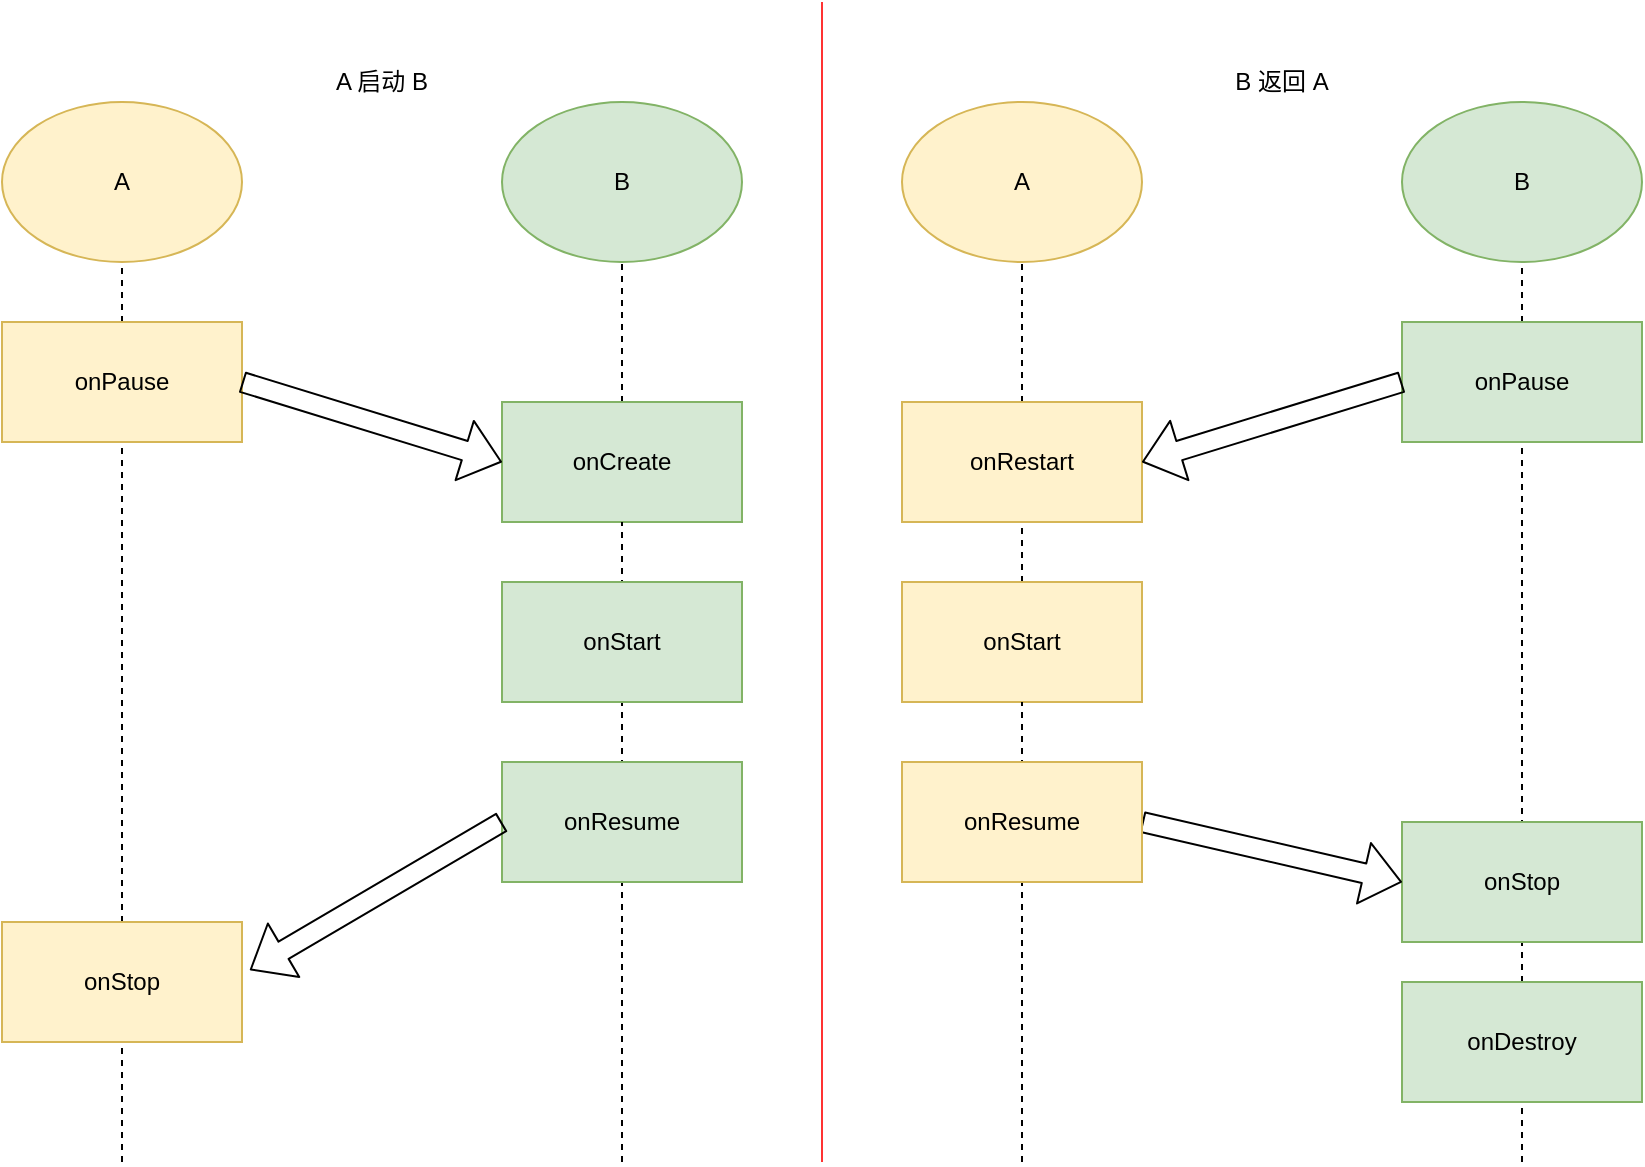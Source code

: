 <mxfile compressed="true" version="14.5.1" type="device"><diagram id="WOtefm1fJy_FVRlWZnOa" name="Page-1"><mxGraphModel dx="946" dy="672" grid="1" gridSize="10" guides="1" tooltips="1" connect="1" arrows="1" fold="1" page="1" pageScale="1" pageWidth="850" pageHeight="1100" math="0" shadow="0"><root><mxCell id="0"/><mxCell id="1" parent="0"/><mxCell id="4qHfFLwwB1x0C554cPaw-1" value="A" style="ellipse;whiteSpace=wrap;html=1;fillColor=#fff2cc;strokeColor=#d6b656;" vertex="1" parent="1"><mxGeometry x="150" y="120" width="120" height="80" as="geometry"/></mxCell><mxCell id="4qHfFLwwB1x0C554cPaw-3" value="" style="endArrow=none;dashed=1;html=1;entryX=0.5;entryY=1;entryDx=0;entryDy=0;" edge="1" parent="1" source="4qHfFLwwB1x0C554cPaw-6" target="4qHfFLwwB1x0C554cPaw-1"><mxGeometry width="50" height="50" relative="1" as="geometry"><mxPoint x="210" y="650" as="sourcePoint"/><mxPoint x="190" y="330" as="targetPoint"/></mxGeometry></mxCell><mxCell id="4qHfFLwwB1x0C554cPaw-4" value="B" style="ellipse;whiteSpace=wrap;html=1;fillColor=#d5e8d4;strokeColor=#82b366;" vertex="1" parent="1"><mxGeometry x="400" y="120" width="120" height="80" as="geometry"/></mxCell><mxCell id="4qHfFLwwB1x0C554cPaw-5" value="" style="endArrow=none;dashed=1;html=1;entryX=0.5;entryY=1;entryDx=0;entryDy=0;" edge="1" parent="1" target="4qHfFLwwB1x0C554cPaw-4" source="4qHfFLwwB1x0C554cPaw-14"><mxGeometry width="50" height="50" relative="1" as="geometry"><mxPoint x="460" y="650" as="sourcePoint"/><mxPoint x="440" y="330" as="targetPoint"/></mxGeometry></mxCell><mxCell id="4qHfFLwwB1x0C554cPaw-7" value="A 启动 B" style="text;html=1;strokeColor=none;fillColor=none;align=center;verticalAlign=middle;whiteSpace=wrap;rounded=0;" vertex="1" parent="1"><mxGeometry x="290" y="100" width="100" height="20" as="geometry"/></mxCell><mxCell id="4qHfFLwwB1x0C554cPaw-6" value="onPause" style="rounded=0;whiteSpace=wrap;html=1;fillColor=#fff2cc;strokeColor=#d6b656;" vertex="1" parent="1"><mxGeometry x="150" y="230" width="120" height="60" as="geometry"/></mxCell><mxCell id="4qHfFLwwB1x0C554cPaw-8" value="" style="endArrow=none;dashed=1;html=1;entryX=0.5;entryY=1;entryDx=0;entryDy=0;" edge="1" parent="1" source="4qHfFLwwB1x0C554cPaw-9" target="4qHfFLwwB1x0C554cPaw-6"><mxGeometry width="50" height="50" relative="1" as="geometry"><mxPoint x="210" y="650" as="sourcePoint"/><mxPoint x="210" y="200" as="targetPoint"/></mxGeometry></mxCell><mxCell id="4qHfFLwwB1x0C554cPaw-14" value="onCreate" style="rounded=0;whiteSpace=wrap;html=1;fillColor=#d5e8d4;strokeColor=#82b366;" vertex="1" parent="1"><mxGeometry x="400" y="270" width="120" height="60" as="geometry"/></mxCell><mxCell id="4qHfFLwwB1x0C554cPaw-16" value="" style="endArrow=none;dashed=1;html=1;entryX=0.5;entryY=1;entryDx=0;entryDy=0;" edge="1" parent="1" target="4qHfFLwwB1x0C554cPaw-14"><mxGeometry width="50" height="50" relative="1" as="geometry"><mxPoint x="460" y="650" as="sourcePoint"/><mxPoint x="460" y="200" as="targetPoint"/></mxGeometry></mxCell><mxCell id="4qHfFLwwB1x0C554cPaw-20" value="onResume" style="rounded=0;whiteSpace=wrap;html=1;fillColor=#d5e8d4;strokeColor=#82b366;" vertex="1" parent="1"><mxGeometry x="400" y="450" width="120" height="60" as="geometry"/></mxCell><mxCell id="4qHfFLwwB1x0C554cPaw-21" value="onStart" style="rounded=0;whiteSpace=wrap;html=1;fillColor=#d5e8d4;strokeColor=#82b366;" vertex="1" parent="1"><mxGeometry x="400" y="360" width="120" height="60" as="geometry"/></mxCell><mxCell id="4qHfFLwwB1x0C554cPaw-23" value="" style="shape=flexArrow;endArrow=classic;html=1;exitX=1;exitY=0.5;exitDx=0;exitDy=0;entryX=0;entryY=0.5;entryDx=0;entryDy=0;" edge="1" parent="1" source="4qHfFLwwB1x0C554cPaw-6" target="4qHfFLwwB1x0C554cPaw-14"><mxGeometry width="50" height="50" relative="1" as="geometry"><mxPoint x="310" y="330" as="sourcePoint"/><mxPoint x="360" y="280" as="targetPoint"/></mxGeometry></mxCell><mxCell id="4qHfFLwwB1x0C554cPaw-9" value="onStop" style="rounded=0;whiteSpace=wrap;html=1;fillColor=#fff2cc;strokeColor=#d6b656;" vertex="1" parent="1"><mxGeometry x="150" y="530" width="120" height="60" as="geometry"/></mxCell><mxCell id="4qHfFLwwB1x0C554cPaw-24" value="" style="endArrow=none;dashed=1;html=1;entryX=0.5;entryY=1;entryDx=0;entryDy=0;" edge="1" parent="1" target="4qHfFLwwB1x0C554cPaw-9"><mxGeometry width="50" height="50" relative="1" as="geometry"><mxPoint x="210" y="650" as="sourcePoint"/><mxPoint x="210" y="290" as="targetPoint"/></mxGeometry></mxCell><mxCell id="4qHfFLwwB1x0C554cPaw-25" value="" style="shape=flexArrow;endArrow=classic;html=1;exitX=0;exitY=0.5;exitDx=0;exitDy=0;entryX=1.033;entryY=0.4;entryDx=0;entryDy=0;entryPerimeter=0;" edge="1" parent="1" source="4qHfFLwwB1x0C554cPaw-20" target="4qHfFLwwB1x0C554cPaw-9"><mxGeometry width="50" height="50" relative="1" as="geometry"><mxPoint x="300" y="470" as="sourcePoint"/><mxPoint x="350" y="420" as="targetPoint"/></mxGeometry></mxCell><mxCell id="4qHfFLwwB1x0C554cPaw-26" value="A" style="ellipse;whiteSpace=wrap;html=1;fillColor=#fff2cc;strokeColor=#d6b656;" vertex="1" parent="1"><mxGeometry x="600" y="120" width="120" height="80" as="geometry"/></mxCell><mxCell id="4qHfFLwwB1x0C554cPaw-27" value="" style="endArrow=none;dashed=1;html=1;entryX=0.5;entryY=1;entryDx=0;entryDy=0;" edge="1" parent="1" source="4qHfFLwwB1x0C554cPaw-31" target="4qHfFLwwB1x0C554cPaw-26"><mxGeometry width="50" height="50" relative="1" as="geometry"><mxPoint x="660" y="650" as="sourcePoint"/><mxPoint x="640" y="330" as="targetPoint"/></mxGeometry></mxCell><mxCell id="4qHfFLwwB1x0C554cPaw-28" value="B" style="ellipse;whiteSpace=wrap;html=1;fillColor=#d5e8d4;strokeColor=#82b366;" vertex="1" parent="1"><mxGeometry x="850" y="120" width="120" height="80" as="geometry"/></mxCell><mxCell id="4qHfFLwwB1x0C554cPaw-29" value="" style="endArrow=none;dashed=1;html=1;entryX=0.5;entryY=1;entryDx=0;entryDy=0;" edge="1" parent="1" source="4qHfFLwwB1x0C554cPaw-33" target="4qHfFLwwB1x0C554cPaw-28"><mxGeometry width="50" height="50" relative="1" as="geometry"><mxPoint x="910" y="650" as="sourcePoint"/><mxPoint x="890" y="330" as="targetPoint"/></mxGeometry></mxCell><mxCell id="4qHfFLwwB1x0C554cPaw-30" value="B 返回 A" style="text;html=1;strokeColor=none;fillColor=none;align=center;verticalAlign=middle;whiteSpace=wrap;rounded=0;" vertex="1" parent="1"><mxGeometry x="740" y="100" width="100" height="20" as="geometry"/></mxCell><mxCell id="4qHfFLwwB1x0C554cPaw-31" value="onRestart" style="rounded=0;whiteSpace=wrap;html=1;fillColor=#fff2cc;strokeColor=#d6b656;" vertex="1" parent="1"><mxGeometry x="600" y="270" width="120" height="60" as="geometry"/></mxCell><mxCell id="4qHfFLwwB1x0C554cPaw-32" value="" style="endArrow=none;dashed=1;html=1;entryX=0.5;entryY=1;entryDx=0;entryDy=0;" edge="1" parent="1" source="4qHfFLwwB1x0C554cPaw-38" target="4qHfFLwwB1x0C554cPaw-31"><mxGeometry width="50" height="50" relative="1" as="geometry"><mxPoint x="660" y="650" as="sourcePoint"/><mxPoint x="660" y="200" as="targetPoint"/></mxGeometry></mxCell><mxCell id="4qHfFLwwB1x0C554cPaw-33" value="onPause" style="rounded=0;whiteSpace=wrap;html=1;fillColor=#d5e8d4;strokeColor=#82b366;" vertex="1" parent="1"><mxGeometry x="850" y="230" width="120" height="60" as="geometry"/></mxCell><mxCell id="4qHfFLwwB1x0C554cPaw-34" value="" style="endArrow=none;dashed=1;html=1;entryX=0.5;entryY=1;entryDx=0;entryDy=0;" edge="1" parent="1" target="4qHfFLwwB1x0C554cPaw-33" source="4qHfFLwwB1x0C554cPaw-36"><mxGeometry width="50" height="50" relative="1" as="geometry"><mxPoint x="910" y="650" as="sourcePoint"/><mxPoint x="910" y="200" as="targetPoint"/></mxGeometry></mxCell><mxCell id="4qHfFLwwB1x0C554cPaw-35" value="onStop" style="rounded=0;whiteSpace=wrap;html=1;fillColor=#d5e8d4;strokeColor=#82b366;" vertex="1" parent="1"><mxGeometry x="850" y="480" width="120" height="60" as="geometry"/></mxCell><mxCell id="4qHfFLwwB1x0C554cPaw-37" value="" style="shape=flexArrow;endArrow=classic;html=1;entryX=1;entryY=0.5;entryDx=0;entryDy=0;exitX=0;exitY=0.5;exitDx=0;exitDy=0;" edge="1" parent="1" source="4qHfFLwwB1x0C554cPaw-33" target="4qHfFLwwB1x0C554cPaw-31"><mxGeometry width="50" height="50" relative="1" as="geometry"><mxPoint x="750" y="340" as="sourcePoint"/><mxPoint x="810" y="280" as="targetPoint"/></mxGeometry></mxCell><mxCell id="4qHfFLwwB1x0C554cPaw-38" value="onStart" style="rounded=0;whiteSpace=wrap;html=1;fillColor=#fff2cc;strokeColor=#d6b656;" vertex="1" parent="1"><mxGeometry x="600" y="360" width="120" height="60" as="geometry"/></mxCell><mxCell id="4qHfFLwwB1x0C554cPaw-39" value="" style="endArrow=none;dashed=1;html=1;entryX=0.5;entryY=1;entryDx=0;entryDy=0;" edge="1" parent="1" target="4qHfFLwwB1x0C554cPaw-38"><mxGeometry width="50" height="50" relative="1" as="geometry"><mxPoint x="660" y="650" as="sourcePoint"/><mxPoint x="660" y="290" as="targetPoint"/></mxGeometry></mxCell><mxCell id="4qHfFLwwB1x0C554cPaw-40" value="" style="shape=flexArrow;endArrow=classic;html=1;exitX=1;exitY=0.5;exitDx=0;exitDy=0;entryX=0;entryY=0.5;entryDx=0;entryDy=0;" edge="1" parent="1" source="4qHfFLwwB1x0C554cPaw-42" target="4qHfFLwwB1x0C554cPaw-35"><mxGeometry width="50" height="50" relative="1" as="geometry"><mxPoint x="750" y="470" as="sourcePoint"/><mxPoint x="800" y="420" as="targetPoint"/></mxGeometry></mxCell><mxCell id="4qHfFLwwB1x0C554cPaw-41" value="" style="endArrow=none;html=1;strokeColor=#FF3333;" edge="1" parent="1"><mxGeometry width="50" height="50" relative="1" as="geometry"><mxPoint x="560" y="650" as="sourcePoint"/><mxPoint x="560" y="70" as="targetPoint"/></mxGeometry></mxCell><mxCell id="4qHfFLwwB1x0C554cPaw-42" value="onResume" style="rounded=0;whiteSpace=wrap;html=1;fillColor=#fff2cc;strokeColor=#d6b656;" vertex="1" parent="1"><mxGeometry x="600" y="450" width="120" height="60" as="geometry"/></mxCell><mxCell id="4qHfFLwwB1x0C554cPaw-36" value="onDestroy" style="rounded=0;whiteSpace=wrap;html=1;fillColor=#d5e8d4;strokeColor=#82b366;" vertex="1" parent="1"><mxGeometry x="850" y="560" width="120" height="60" as="geometry"/></mxCell><mxCell id="4qHfFLwwB1x0C554cPaw-43" value="" style="endArrow=none;dashed=1;html=1;entryX=0.5;entryY=1;entryDx=0;entryDy=0;" edge="1" parent="1" target="4qHfFLwwB1x0C554cPaw-36"><mxGeometry width="50" height="50" relative="1" as="geometry"><mxPoint x="910" y="650" as="sourcePoint"/><mxPoint x="910" y="290" as="targetPoint"/></mxGeometry></mxCell></root></mxGraphModel></diagram></mxfile>